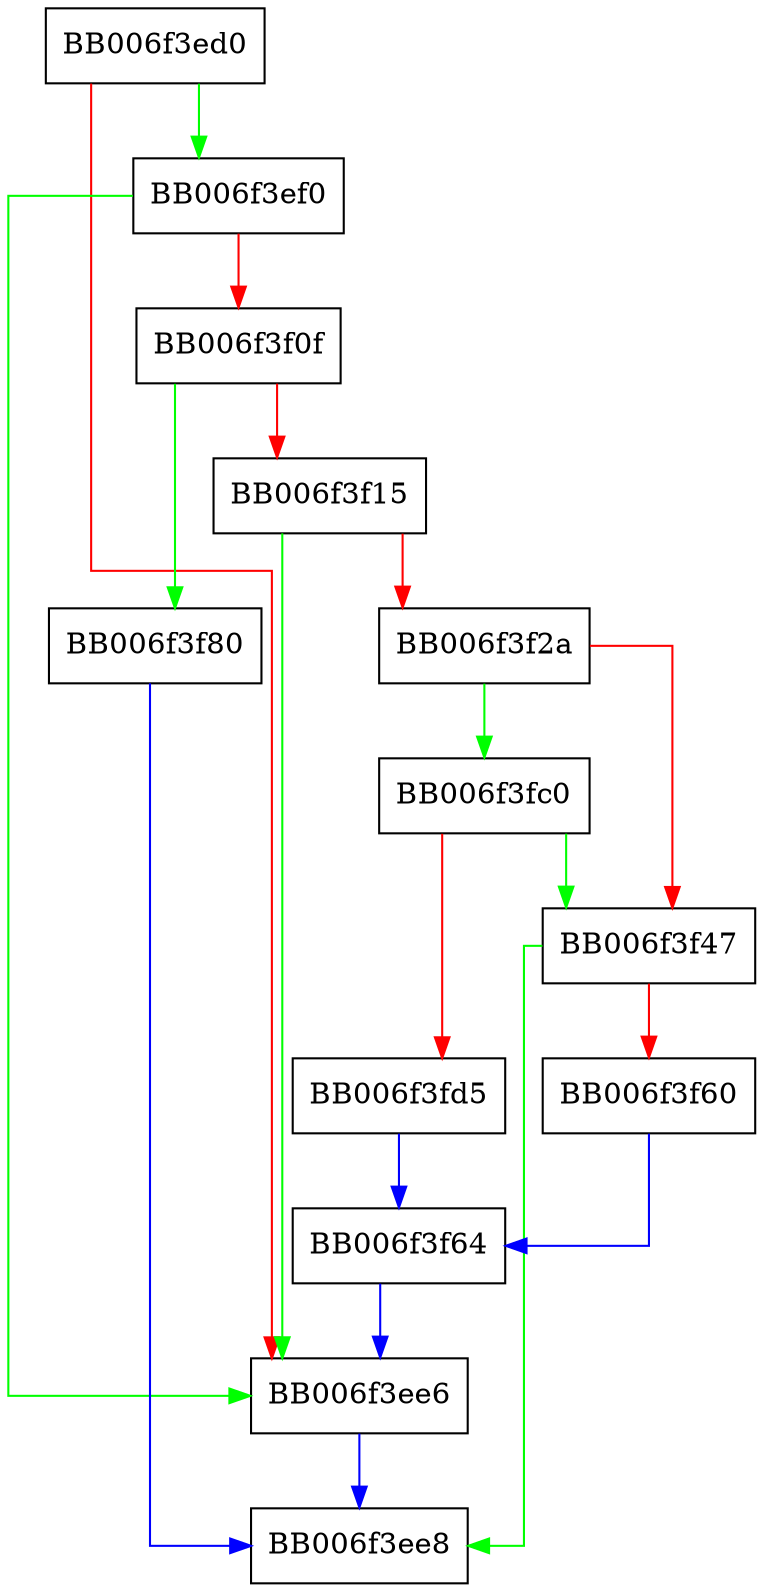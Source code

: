 digraph rsa_sha3_224_verify_recover_init {
  node [shape="box"];
  graph [splines=ortho];
  BB006f3ed0 -> BB006f3ef0 [color="green"];
  BB006f3ed0 -> BB006f3ee6 [color="red"];
  BB006f3ee6 -> BB006f3ee8 [color="blue"];
  BB006f3ef0 -> BB006f3ee6 [color="green"];
  BB006f3ef0 -> BB006f3f0f [color="red"];
  BB006f3f0f -> BB006f3f80 [color="green"];
  BB006f3f0f -> BB006f3f15 [color="red"];
  BB006f3f15 -> BB006f3ee6 [color="green"];
  BB006f3f15 -> BB006f3f2a [color="red"];
  BB006f3f2a -> BB006f3fc0 [color="green"];
  BB006f3f2a -> BB006f3f47 [color="red"];
  BB006f3f47 -> BB006f3ee8 [color="green"];
  BB006f3f47 -> BB006f3f60 [color="red"];
  BB006f3f60 -> BB006f3f64 [color="blue"];
  BB006f3f64 -> BB006f3ee6 [color="blue"];
  BB006f3f80 -> BB006f3ee8 [color="blue"];
  BB006f3fc0 -> BB006f3f47 [color="green"];
  BB006f3fc0 -> BB006f3fd5 [color="red"];
  BB006f3fd5 -> BB006f3f64 [color="blue"];
}